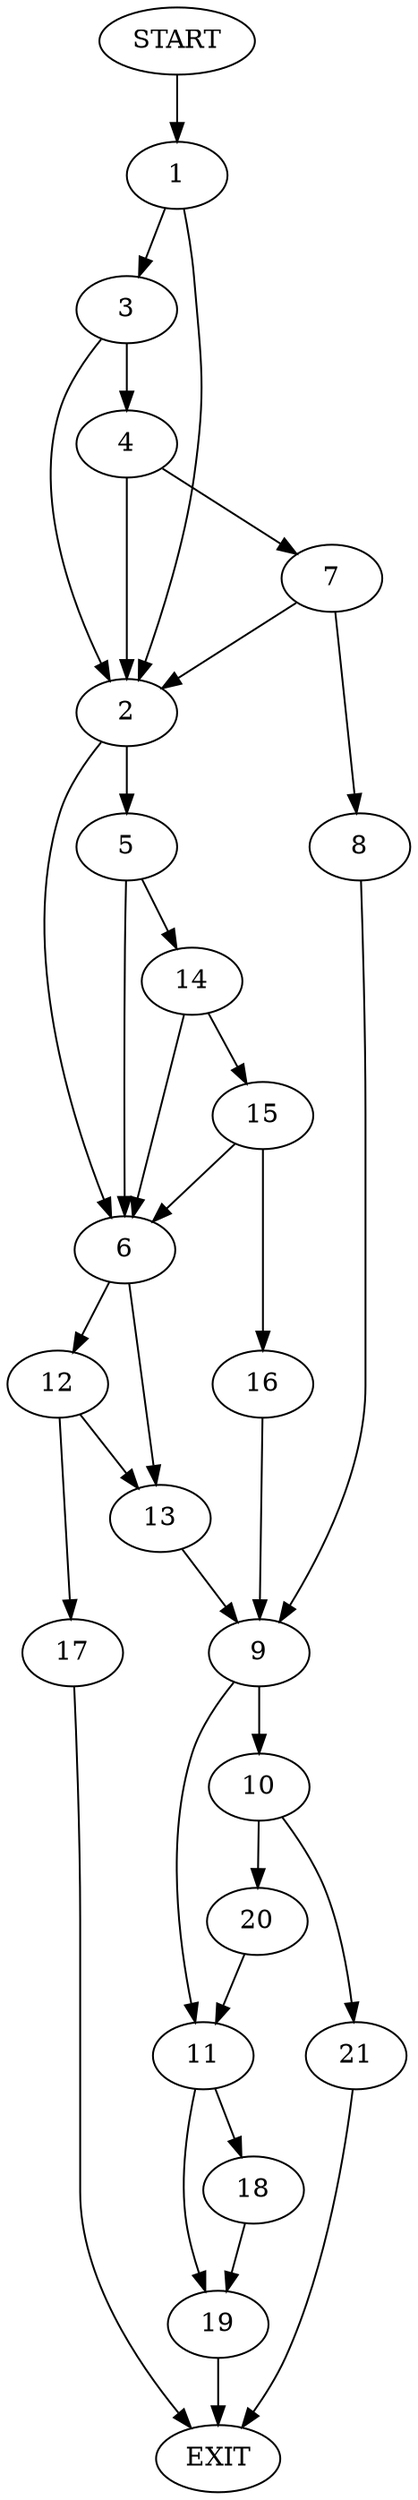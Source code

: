 digraph {
0 [label="START"]
22 [label="EXIT"]
0 -> 1
1 -> 2
1 -> 3
3 -> 2
3 -> 4
2 -> 5
2 -> 6
4 -> 2
4 -> 7
7 -> 2
7 -> 8
8 -> 9
9 -> 10
9 -> 11
6 -> 12
6 -> 13
5 -> 14
5 -> 6
14 -> 6
14 -> 15
15 -> 6
15 -> 16
16 -> 9
13 -> 9
12 -> 13
12 -> 17
17 -> 22
11 -> 18
11 -> 19
10 -> 20
10 -> 21
20 -> 11
21 -> 22
18 -> 19
19 -> 22
}
